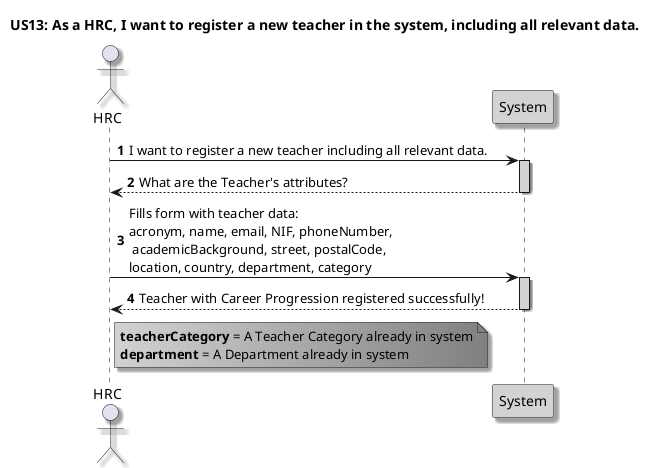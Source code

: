 @startuml
autonumber
skinparam Shadowing true

title US13: As a HRC, I want to register a new teacher in the system, including all relevant data.

actor HRC
participant "System" as System #lightgrey

HRC -> System++ #lightgray : I want to register a new teacher including all relevant data.\t
System --> HRC--: What are the Teacher's attributes?
HRC -> System++ #lightgray : Fills form with teacher data:\nacronym, name, email, NIF, phoneNumber, \n academicBackground, street, postalCode,\nlocation, country, department, category
System --> HRC--: Teacher with Career Progression registered successfully!


Note Right HRC #lightgray/gray
    **teacherCategory** = A Teacher Category already in system
    **department** = A Department already in system
End Note
@enduml